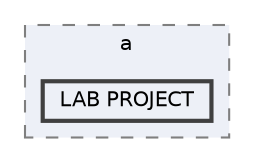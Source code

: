 digraph "D:/a/LAB PROJECT"
{
 // LATEX_PDF_SIZE
  bgcolor="transparent";
  edge [fontname=Helvetica,fontsize=10,labelfontname=Helvetica,labelfontsize=10];
  node [fontname=Helvetica,fontsize=10,shape=box,height=0.2,width=0.4];
  compound=true
  subgraph clusterdir_e31657d68f5f2839979b1e0af4b4cf30 {
    graph [ bgcolor="#edf0f7", pencolor="grey50", label="a", fontname=Helvetica,fontsize=10 style="filled,dashed", URL="dir_e31657d68f5f2839979b1e0af4b4cf30.html",tooltip=""]
  dir_1a6f229d563662b493ec378c612a8db0 [label="LAB PROJECT", fillcolor="#edf0f7", color="grey25", style="filled,bold", URL="dir_1a6f229d563662b493ec378c612a8db0.html",tooltip=""];
  }
}
